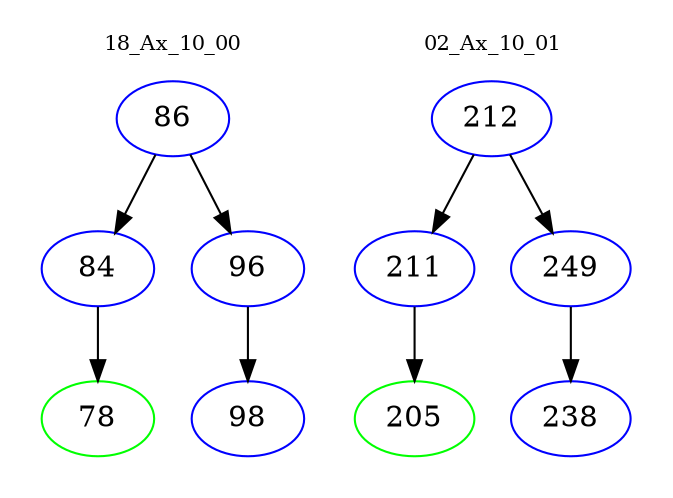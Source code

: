 digraph{
subgraph cluster_0 {
color = white
label = "18_Ax_10_00";
fontsize=10;
T0_86 [label="86", color="blue"]
T0_86 -> T0_84 [color="black"]
T0_84 [label="84", color="blue"]
T0_84 -> T0_78 [color="black"]
T0_78 [label="78", color="green"]
T0_86 -> T0_96 [color="black"]
T0_96 [label="96", color="blue"]
T0_96 -> T0_98 [color="black"]
T0_98 [label="98", color="blue"]
}
subgraph cluster_1 {
color = white
label = "02_Ax_10_01";
fontsize=10;
T1_212 [label="212", color="blue"]
T1_212 -> T1_211 [color="black"]
T1_211 [label="211", color="blue"]
T1_211 -> T1_205 [color="black"]
T1_205 [label="205", color="green"]
T1_212 -> T1_249 [color="black"]
T1_249 [label="249", color="blue"]
T1_249 -> T1_238 [color="black"]
T1_238 [label="238", color="blue"]
}
}
